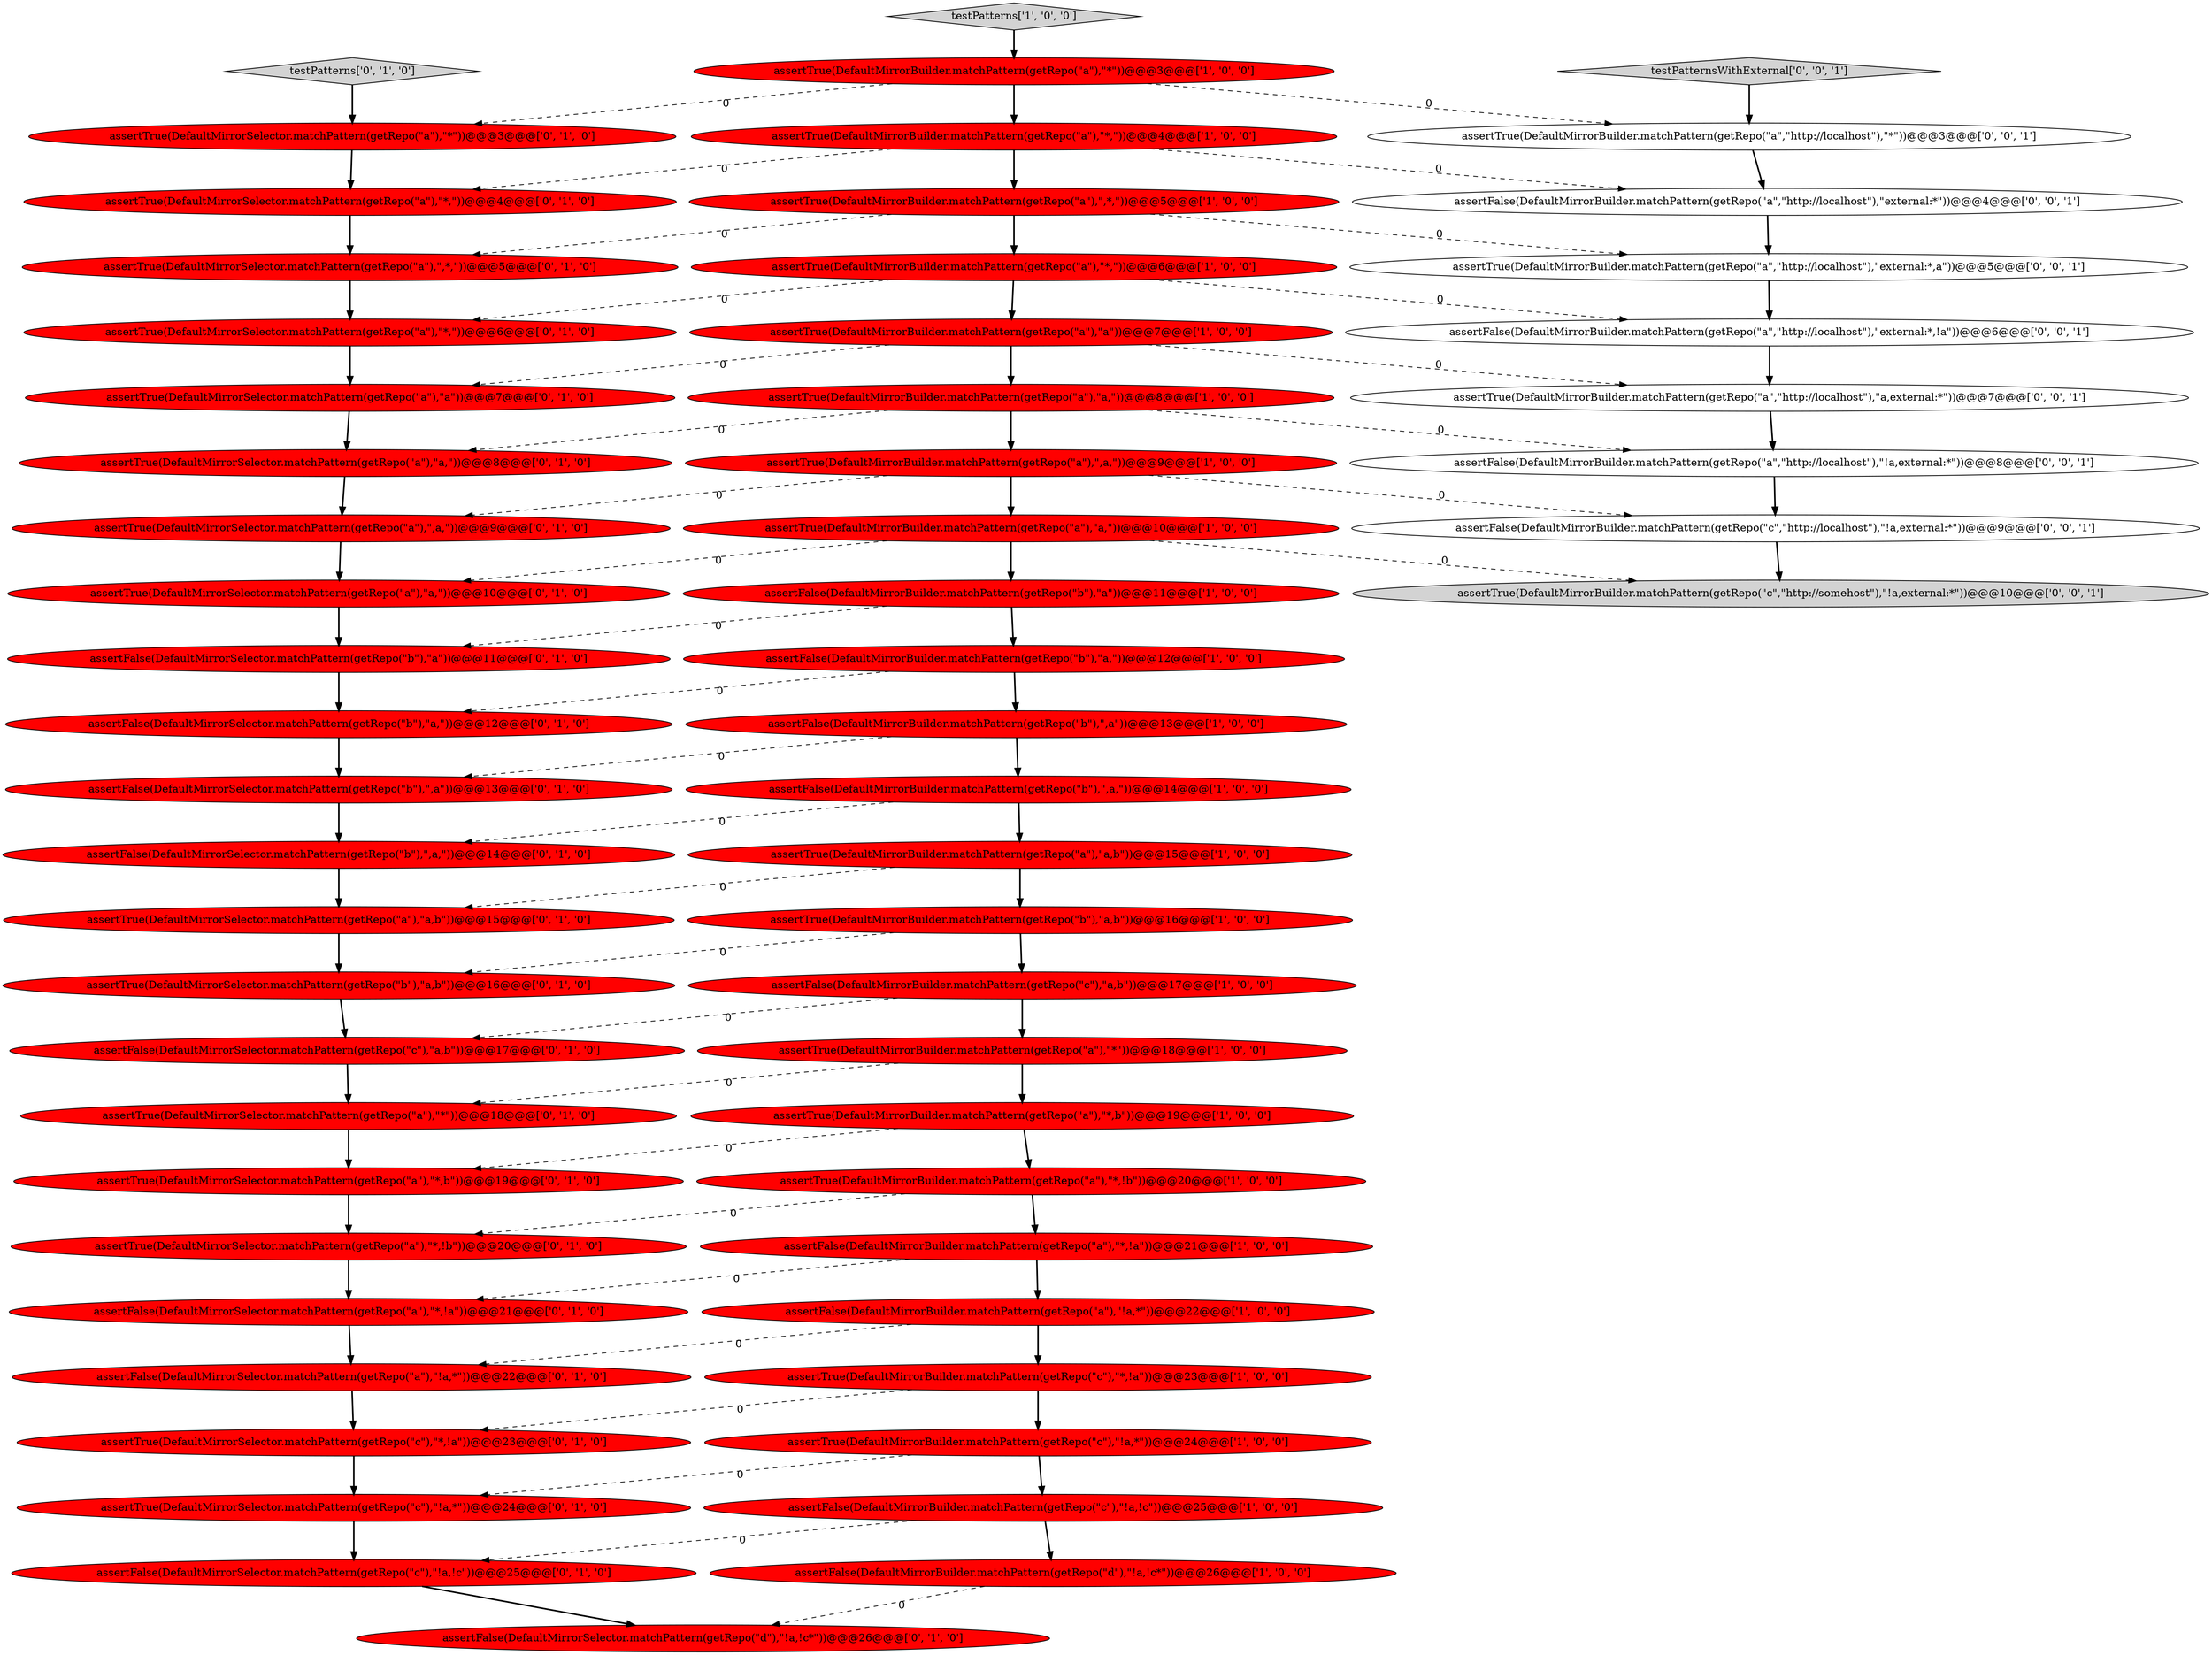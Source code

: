 digraph {
31 [style = filled, label = "assertFalse(DefaultMirrorSelector.matchPattern(getRepo(\"b\"),\"a\"))@@@11@@@['0', '1', '0']", fillcolor = red, shape = ellipse image = "AAA1AAABBB2BBB"];
47 [style = filled, label = "assertFalse(DefaultMirrorSelector.matchPattern(getRepo(\"c\"),\"!a,!c\"))@@@25@@@['0', '1', '0']", fillcolor = red, shape = ellipse image = "AAA1AAABBB2BBB"];
28 [style = filled, label = "assertTrue(DefaultMirrorSelector.matchPattern(getRepo(\"c\"),\"!a,*\"))@@@24@@@['0', '1', '0']", fillcolor = red, shape = ellipse image = "AAA1AAABBB2BBB"];
4 [style = filled, label = "assertTrue(DefaultMirrorBuilder.matchPattern(getRepo(\"a\"),\",*,\"))@@@5@@@['1', '0', '0']", fillcolor = red, shape = ellipse image = "AAA1AAABBB1BBB"];
27 [style = filled, label = "assertFalse(DefaultMirrorSelector.matchPattern(getRepo(\"a\"),\"!a,*\"))@@@22@@@['0', '1', '0']", fillcolor = red, shape = ellipse image = "AAA1AAABBB2BBB"];
45 [style = filled, label = "assertTrue(DefaultMirrorSelector.matchPattern(getRepo(\"a\"),\"a,\"))@@@8@@@['0', '1', '0']", fillcolor = red, shape = ellipse image = "AAA1AAABBB2BBB"];
48 [style = filled, label = "assertFalse(DefaultMirrorSelector.matchPattern(getRepo(\"d\"),\"!a,!c*\"))@@@26@@@['0', '1', '0']", fillcolor = red, shape = ellipse image = "AAA1AAABBB2BBB"];
55 [style = filled, label = "testPatternsWithExternal['0', '0', '1']", fillcolor = lightgray, shape = diamond image = "AAA0AAABBB3BBB"];
19 [style = filled, label = "assertTrue(DefaultMirrorBuilder.matchPattern(getRepo(\"c\"),\"*,!a\"))@@@23@@@['1', '0', '0']", fillcolor = red, shape = ellipse image = "AAA1AAABBB1BBB"];
20 [style = filled, label = "assertTrue(DefaultMirrorBuilder.matchPattern(getRepo(\"a\"),\",a,\"))@@@9@@@['1', '0', '0']", fillcolor = red, shape = ellipse image = "AAA1AAABBB1BBB"];
14 [style = filled, label = "assertTrue(DefaultMirrorBuilder.matchPattern(getRepo(\"b\"),\"a,b\"))@@@16@@@['1', '0', '0']", fillcolor = red, shape = ellipse image = "AAA1AAABBB1BBB"];
41 [style = filled, label = "assertTrue(DefaultMirrorSelector.matchPattern(getRepo(\"a\"),\"*,!b\"))@@@20@@@['0', '1', '0']", fillcolor = red, shape = ellipse image = "AAA1AAABBB2BBB"];
37 [style = filled, label = "assertTrue(DefaultMirrorSelector.matchPattern(getRepo(\"a\"),\"*,b\"))@@@19@@@['0', '1', '0']", fillcolor = red, shape = ellipse image = "AAA1AAABBB2BBB"];
35 [style = filled, label = "assertTrue(DefaultMirrorSelector.matchPattern(getRepo(\"a\"),\"*\"))@@@18@@@['0', '1', '0']", fillcolor = red, shape = ellipse image = "AAA1AAABBB2BBB"];
8 [style = filled, label = "assertTrue(DefaultMirrorBuilder.matchPattern(getRepo(\"a\"),\"*,\"))@@@4@@@['1', '0', '0']", fillcolor = red, shape = ellipse image = "AAA1AAABBB1BBB"];
51 [style = filled, label = "assertFalse(DefaultMirrorBuilder.matchPattern(getRepo(\"c\",\"http://localhost\"),\"!a,external:*\"))@@@9@@@['0', '0', '1']", fillcolor = white, shape = ellipse image = "AAA0AAABBB3BBB"];
44 [style = filled, label = "assertFalse(DefaultMirrorSelector.matchPattern(getRepo(\"c\"),\"a,b\"))@@@17@@@['0', '1', '0']", fillcolor = red, shape = ellipse image = "AAA1AAABBB2BBB"];
26 [style = filled, label = "assertFalse(DefaultMirrorSelector.matchPattern(getRepo(\"b\"),\",a\"))@@@13@@@['0', '1', '0']", fillcolor = red, shape = ellipse image = "AAA1AAABBB2BBB"];
36 [style = filled, label = "assertTrue(DefaultMirrorSelector.matchPattern(getRepo(\"b\"),\"a,b\"))@@@16@@@['0', '1', '0']", fillcolor = red, shape = ellipse image = "AAA1AAABBB2BBB"];
2 [style = filled, label = "assertTrue(DefaultMirrorBuilder.matchPattern(getRepo(\"a\"),\"a,\"))@@@8@@@['1', '0', '0']", fillcolor = red, shape = ellipse image = "AAA1AAABBB1BBB"];
58 [style = filled, label = "assertTrue(DefaultMirrorBuilder.matchPattern(getRepo(\"a\",\"http://localhost\"),\"external:*,a\"))@@@5@@@['0', '0', '1']", fillcolor = white, shape = ellipse image = "AAA0AAABBB3BBB"];
42 [style = filled, label = "assertTrue(DefaultMirrorSelector.matchPattern(getRepo(\"a\"),\"*\"))@@@3@@@['0', '1', '0']", fillcolor = red, shape = ellipse image = "AAA1AAABBB2BBB"];
21 [style = filled, label = "assertFalse(DefaultMirrorBuilder.matchPattern(getRepo(\"b\"),\"a\"))@@@11@@@['1', '0', '0']", fillcolor = red, shape = ellipse image = "AAA1AAABBB1BBB"];
56 [style = filled, label = "assertFalse(DefaultMirrorBuilder.matchPattern(getRepo(\"a\",\"http://localhost\"),\"external:*,!a\"))@@@6@@@['0', '0', '1']", fillcolor = white, shape = ellipse image = "AAA0AAABBB3BBB"];
7 [style = filled, label = "assertTrue(DefaultMirrorBuilder.matchPattern(getRepo(\"a\"),\"a,\"))@@@10@@@['1', '0', '0']", fillcolor = red, shape = ellipse image = "AAA1AAABBB1BBB"];
6 [style = filled, label = "assertTrue(DefaultMirrorBuilder.matchPattern(getRepo(\"a\"),\"a,b\"))@@@15@@@['1', '0', '0']", fillcolor = red, shape = ellipse image = "AAA1AAABBB1BBB"];
29 [style = filled, label = "assertTrue(DefaultMirrorSelector.matchPattern(getRepo(\"a\"),\",a,\"))@@@9@@@['0', '1', '0']", fillcolor = red, shape = ellipse image = "AAA1AAABBB2BBB"];
39 [style = filled, label = "testPatterns['0', '1', '0']", fillcolor = lightgray, shape = diamond image = "AAA0AAABBB2BBB"];
38 [style = filled, label = "assertTrue(DefaultMirrorSelector.matchPattern(getRepo(\"c\"),\"*,!a\"))@@@23@@@['0', '1', '0']", fillcolor = red, shape = ellipse image = "AAA1AAABBB2BBB"];
5 [style = filled, label = "assertFalse(DefaultMirrorBuilder.matchPattern(getRepo(\"a\"),\"!a,*\"))@@@22@@@['1', '0', '0']", fillcolor = red, shape = ellipse image = "AAA1AAABBB1BBB"];
53 [style = filled, label = "assertTrue(DefaultMirrorBuilder.matchPattern(getRepo(\"a\",\"http://localhost\"),\"a,external:*\"))@@@7@@@['0', '0', '1']", fillcolor = white, shape = ellipse image = "AAA0AAABBB3BBB"];
16 [style = filled, label = "testPatterns['1', '0', '0']", fillcolor = lightgray, shape = diamond image = "AAA0AAABBB1BBB"];
33 [style = filled, label = "assertFalse(DefaultMirrorSelector.matchPattern(getRepo(\"a\"),\"*,!a\"))@@@21@@@['0', '1', '0']", fillcolor = red, shape = ellipse image = "AAA1AAABBB2BBB"];
17 [style = filled, label = "assertFalse(DefaultMirrorBuilder.matchPattern(getRepo(\"b\"),\",a\"))@@@13@@@['1', '0', '0']", fillcolor = red, shape = ellipse image = "AAA1AAABBB1BBB"];
49 [style = filled, label = "assertTrue(DefaultMirrorSelector.matchPattern(getRepo(\"a\"),\",*,\"))@@@5@@@['0', '1', '0']", fillcolor = red, shape = ellipse image = "AAA1AAABBB2BBB"];
10 [style = filled, label = "assertFalse(DefaultMirrorBuilder.matchPattern(getRepo(\"c\"),\"!a,!c\"))@@@25@@@['1', '0', '0']", fillcolor = red, shape = ellipse image = "AAA1AAABBB1BBB"];
57 [style = filled, label = "assertFalse(DefaultMirrorBuilder.matchPattern(getRepo(\"a\",\"http://localhost\"),\"!a,external:*\"))@@@8@@@['0', '0', '1']", fillcolor = white, shape = ellipse image = "AAA0AAABBB3BBB"];
11 [style = filled, label = "assertFalse(DefaultMirrorBuilder.matchPattern(getRepo(\"a\"),\"*,!a\"))@@@21@@@['1', '0', '0']", fillcolor = red, shape = ellipse image = "AAA1AAABBB1BBB"];
12 [style = filled, label = "assertTrue(DefaultMirrorBuilder.matchPattern(getRepo(\"c\"),\"!a,*\"))@@@24@@@['1', '0', '0']", fillcolor = red, shape = ellipse image = "AAA1AAABBB1BBB"];
18 [style = filled, label = "assertTrue(DefaultMirrorBuilder.matchPattern(getRepo(\"a\"),\"a\"))@@@7@@@['1', '0', '0']", fillcolor = red, shape = ellipse image = "AAA1AAABBB1BBB"];
32 [style = filled, label = "assertTrue(DefaultMirrorSelector.matchPattern(getRepo(\"a\"),\"*,\"))@@@4@@@['0', '1', '0']", fillcolor = red, shape = ellipse image = "AAA1AAABBB2BBB"];
13 [style = filled, label = "assertFalse(DefaultMirrorBuilder.matchPattern(getRepo(\"d\"),\"!a,!c*\"))@@@26@@@['1', '0', '0']", fillcolor = red, shape = ellipse image = "AAA1AAABBB1BBB"];
1 [style = filled, label = "assertTrue(DefaultMirrorBuilder.matchPattern(getRepo(\"a\"),\"*,\"))@@@6@@@['1', '0', '0']", fillcolor = red, shape = ellipse image = "AAA1AAABBB1BBB"];
9 [style = filled, label = "assertTrue(DefaultMirrorBuilder.matchPattern(getRepo(\"a\"),\"*\"))@@@3@@@['1', '0', '0']", fillcolor = red, shape = ellipse image = "AAA1AAABBB1BBB"];
0 [style = filled, label = "assertFalse(DefaultMirrorBuilder.matchPattern(getRepo(\"b\"),\",a,\"))@@@14@@@['1', '0', '0']", fillcolor = red, shape = ellipse image = "AAA1AAABBB1BBB"];
46 [style = filled, label = "assertFalse(DefaultMirrorSelector.matchPattern(getRepo(\"b\"),\"a,\"))@@@12@@@['0', '1', '0']", fillcolor = red, shape = ellipse image = "AAA1AAABBB2BBB"];
3 [style = filled, label = "assertTrue(DefaultMirrorBuilder.matchPattern(getRepo(\"a\"),\"*,!b\"))@@@20@@@['1', '0', '0']", fillcolor = red, shape = ellipse image = "AAA1AAABBB1BBB"];
43 [style = filled, label = "assertTrue(DefaultMirrorSelector.matchPattern(getRepo(\"a\"),\"a,b\"))@@@15@@@['0', '1', '0']", fillcolor = red, shape = ellipse image = "AAA1AAABBB2BBB"];
25 [style = filled, label = "assertTrue(DefaultMirrorSelector.matchPattern(getRepo(\"a\"),\"a\"))@@@7@@@['0', '1', '0']", fillcolor = red, shape = ellipse image = "AAA1AAABBB2BBB"];
52 [style = filled, label = "assertTrue(DefaultMirrorBuilder.matchPattern(getRepo(\"c\",\"http://somehost\"),\"!a,external:*\"))@@@10@@@['0', '0', '1']", fillcolor = lightgray, shape = ellipse image = "AAA0AAABBB3BBB"];
22 [style = filled, label = "assertTrue(DefaultMirrorBuilder.matchPattern(getRepo(\"a\"),\"*\"))@@@18@@@['1', '0', '0']", fillcolor = red, shape = ellipse image = "AAA1AAABBB1BBB"];
40 [style = filled, label = "assertTrue(DefaultMirrorSelector.matchPattern(getRepo(\"a\"),\"*,\"))@@@6@@@['0', '1', '0']", fillcolor = red, shape = ellipse image = "AAA1AAABBB2BBB"];
50 [style = filled, label = "assertFalse(DefaultMirrorBuilder.matchPattern(getRepo(\"a\",\"http://localhost\"),\"external:*\"))@@@4@@@['0', '0', '1']", fillcolor = white, shape = ellipse image = "AAA0AAABBB3BBB"];
34 [style = filled, label = "assertFalse(DefaultMirrorSelector.matchPattern(getRepo(\"b\"),\",a,\"))@@@14@@@['0', '1', '0']", fillcolor = red, shape = ellipse image = "AAA1AAABBB2BBB"];
15 [style = filled, label = "assertFalse(DefaultMirrorBuilder.matchPattern(getRepo(\"c\"),\"a,b\"))@@@17@@@['1', '0', '0']", fillcolor = red, shape = ellipse image = "AAA1AAABBB1BBB"];
54 [style = filled, label = "assertTrue(DefaultMirrorBuilder.matchPattern(getRepo(\"a\",\"http://localhost\"),\"*\"))@@@3@@@['0', '0', '1']", fillcolor = white, shape = ellipse image = "AAA0AAABBB3BBB"];
30 [style = filled, label = "assertTrue(DefaultMirrorSelector.matchPattern(getRepo(\"a\"),\"a,\"))@@@10@@@['0', '1', '0']", fillcolor = red, shape = ellipse image = "AAA1AAABBB2BBB"];
23 [style = filled, label = "assertFalse(DefaultMirrorBuilder.matchPattern(getRepo(\"b\"),\"a,\"))@@@12@@@['1', '0', '0']", fillcolor = red, shape = ellipse image = "AAA1AAABBB1BBB"];
24 [style = filled, label = "assertTrue(DefaultMirrorBuilder.matchPattern(getRepo(\"a\"),\"*,b\"))@@@19@@@['1', '0', '0']", fillcolor = red, shape = ellipse image = "AAA1AAABBB1BBB"];
3->41 [style = dashed, label="0"];
27->38 [style = bold, label=""];
29->30 [style = bold, label=""];
25->45 [style = bold, label=""];
11->33 [style = dashed, label="0"];
44->35 [style = bold, label=""];
26->34 [style = bold, label=""];
8->32 [style = dashed, label="0"];
40->25 [style = bold, label=""];
1->40 [style = dashed, label="0"];
12->10 [style = bold, label=""];
19->38 [style = dashed, label="0"];
35->37 [style = bold, label=""];
0->34 [style = dashed, label="0"];
23->17 [style = bold, label=""];
31->46 [style = bold, label=""];
4->58 [style = dashed, label="0"];
8->4 [style = bold, label=""];
49->40 [style = bold, label=""];
56->53 [style = bold, label=""];
16->9 [style = bold, label=""];
18->25 [style = dashed, label="0"];
2->20 [style = bold, label=""];
19->12 [style = bold, label=""];
36->44 [style = bold, label=""];
38->28 [style = bold, label=""];
47->48 [style = bold, label=""];
57->51 [style = bold, label=""];
18->53 [style = dashed, label="0"];
32->49 [style = bold, label=""];
1->56 [style = dashed, label="0"];
3->11 [style = bold, label=""];
4->49 [style = dashed, label="0"];
9->8 [style = bold, label=""];
33->27 [style = bold, label=""];
58->56 [style = bold, label=""];
45->29 [style = bold, label=""];
20->29 [style = dashed, label="0"];
5->27 [style = dashed, label="0"];
8->50 [style = dashed, label="0"];
7->52 [style = dashed, label="0"];
42->32 [style = bold, label=""];
14->15 [style = bold, label=""];
20->7 [style = bold, label=""];
39->42 [style = bold, label=""];
24->3 [style = bold, label=""];
21->23 [style = bold, label=""];
9->42 [style = dashed, label="0"];
50->58 [style = bold, label=""];
28->47 [style = bold, label=""];
37->41 [style = bold, label=""];
43->36 [style = bold, label=""];
51->52 [style = bold, label=""];
13->48 [style = dashed, label="0"];
15->22 [style = bold, label=""];
21->31 [style = dashed, label="0"];
5->19 [style = bold, label=""];
11->5 [style = bold, label=""];
24->37 [style = dashed, label="0"];
17->0 [style = bold, label=""];
10->13 [style = bold, label=""];
23->46 [style = dashed, label="0"];
2->45 [style = dashed, label="0"];
30->31 [style = bold, label=""];
4->1 [style = bold, label=""];
41->33 [style = bold, label=""];
34->43 [style = bold, label=""];
22->35 [style = dashed, label="0"];
0->6 [style = bold, label=""];
2->57 [style = dashed, label="0"];
20->51 [style = dashed, label="0"];
53->57 [style = bold, label=""];
6->43 [style = dashed, label="0"];
1->18 [style = bold, label=""];
15->44 [style = dashed, label="0"];
18->2 [style = bold, label=""];
14->36 [style = dashed, label="0"];
54->50 [style = bold, label=""];
6->14 [style = bold, label=""];
46->26 [style = bold, label=""];
12->28 [style = dashed, label="0"];
7->30 [style = dashed, label="0"];
7->21 [style = bold, label=""];
17->26 [style = dashed, label="0"];
22->24 [style = bold, label=""];
55->54 [style = bold, label=""];
10->47 [style = dashed, label="0"];
9->54 [style = dashed, label="0"];
}

